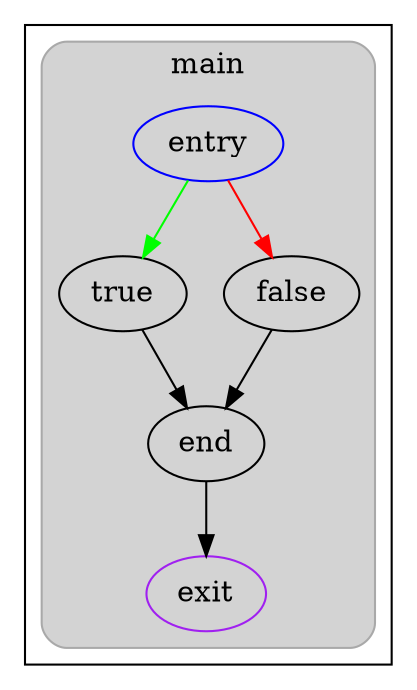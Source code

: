 strict digraph G {
  compound=true
  subgraph cluster_0 {
    subgraph cluster_0_0 {
      label="main"
      color=darkgray
      style=rounded
      bgcolor=lightgray
      cluster_0_0_0[label="entry",shape=oval,color=blue,rank=source]
      cluster_0_0_1[label="true",shape=oval]
      cluster_0_0_2[label="false",shape=oval]
      cluster_0_0_3[label="end",shape=oval]
      cluster_0_0_exit[label=exit,color=purple,rank=sink]
      cluster_0_0_0 -> cluster_0_0_1 [color=green]
      cluster_0_0_0 -> cluster_0_0_2 [color=red]
      cluster_0_0_1 -> cluster_0_0_3
      cluster_0_0_2 -> cluster_0_0_3
      cluster_0_0_3 -> cluster_0_0_exit [color=black]
    }
  }
}
